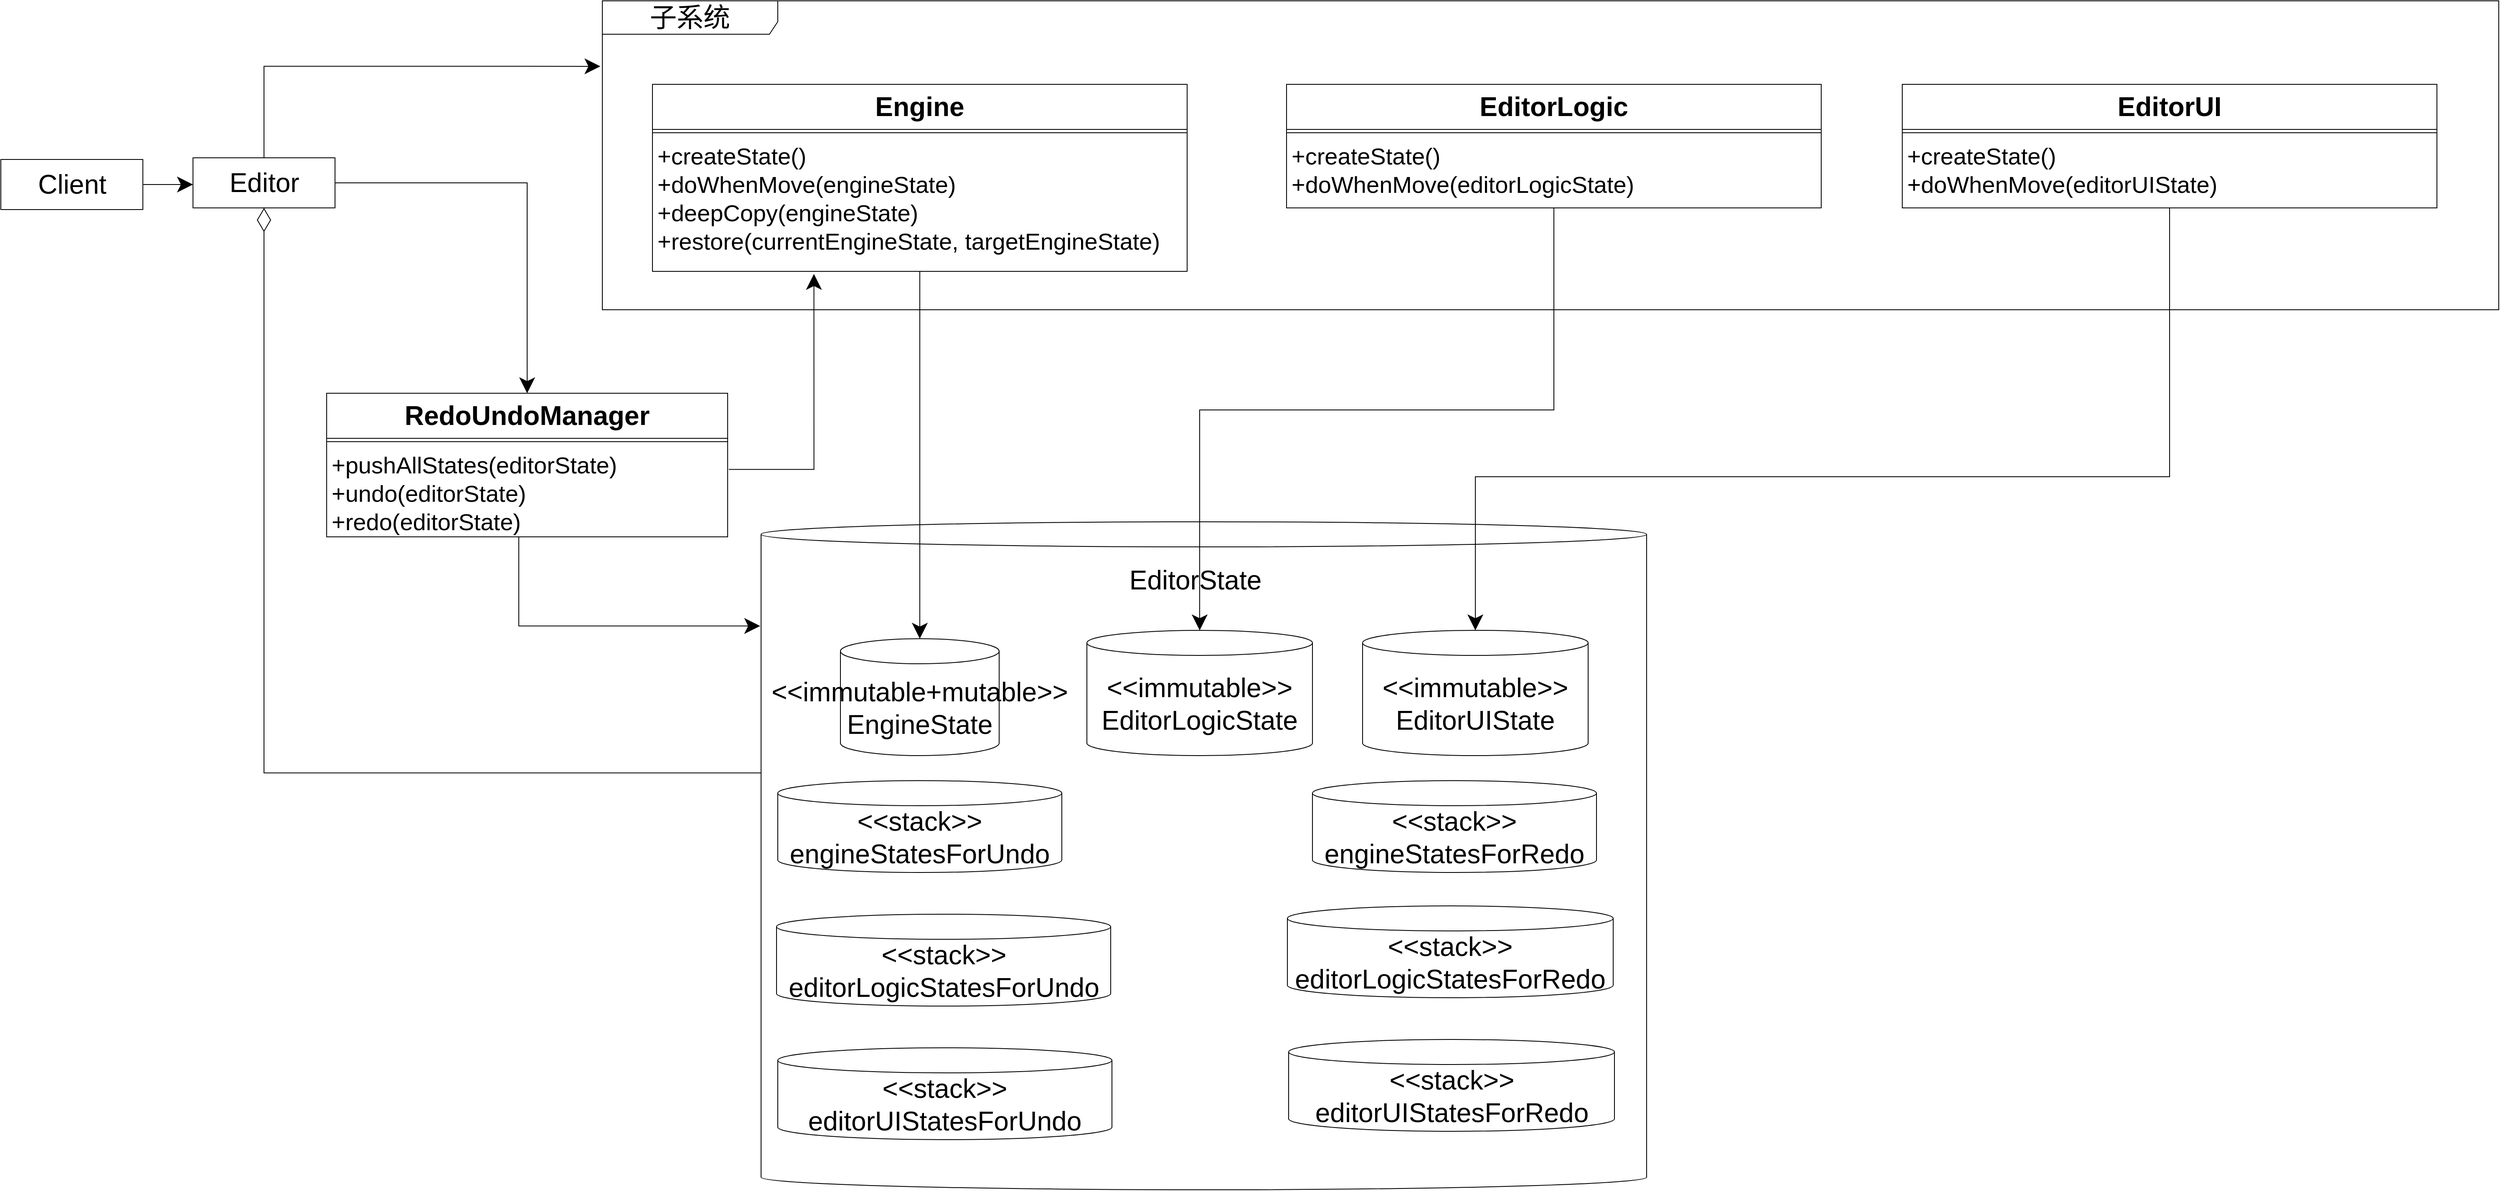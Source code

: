 <mxfile version="14.6.13" type="device"><diagram id="s9eSqb_BOawW_9Xoeaz8" name="第 1 页"><mxGraphModel dx="3987" dy="2434" grid="1" gridSize="10" guides="1" tooltips="1" connect="1" arrows="1" fold="1" page="1" pageScale="1" pageWidth="827" pageHeight="1169" math="0" shadow="0"><root><mxCell id="0"/><mxCell id="1" parent="0"/><mxCell id="5r_FkXxxbvr4db9L5hwZ-36" value="&lt;font style=&quot;font-size: 32px&quot;&gt;子系统&lt;/font&gt;" style="shape=umlFrame;whiteSpace=wrap;html=1;width=210;height=40;fontSize=32;" vertex="1" parent="1"><mxGeometry x="500" y="330" width="2270" height="370" as="geometry"/></mxCell><mxCell id="5r_FkXxxbvr4db9L5hwZ-1" value="" style="shape=cylinder3;whiteSpace=wrap;html=1;boundedLbl=1;backgroundOutline=1;size=15;" vertex="1" parent="1"><mxGeometry x="690" y="954" width="1060" height="800" as="geometry"/></mxCell><mxCell id="5r_FkXxxbvr4db9L5hwZ-2" value="" style="edgeStyle=orthogonalEdgeStyle;rounded=0;orthogonalLoop=1;jettySize=auto;html=1;endSize=16;startSize=16;" edge="1" parent="1" source="5r_FkXxxbvr4db9L5hwZ-3"><mxGeometry relative="1" as="geometry"><mxPoint x="10" y="550" as="targetPoint"/></mxGeometry></mxCell><mxCell id="5r_FkXxxbvr4db9L5hwZ-3" value="Client" style="html=1;fontSize=32;" vertex="1" parent="1"><mxGeometry x="-220" y="520.0" width="170" height="60" as="geometry"/></mxCell><mxCell id="5r_FkXxxbvr4db9L5hwZ-38" style="edgeStyle=orthogonalEdgeStyle;rounded=0;orthogonalLoop=1;jettySize=auto;html=1;entryX=0.302;entryY=1.019;entryDx=0;entryDy=0;entryPerimeter=0;startSize=16;endSize=16;exitX=1.003;exitY=0.266;exitDx=0;exitDy=0;exitPerimeter=0;" edge="1" parent="1" source="5r_FkXxxbvr4db9L5hwZ-6" target="5r_FkXxxbvr4db9L5hwZ-13"><mxGeometry relative="1" as="geometry"><Array as="points"><mxPoint x="753" y="891"/></Array></mxGeometry></mxCell><mxCell id="5r_FkXxxbvr4db9L5hwZ-39" style="edgeStyle=orthogonalEdgeStyle;rounded=0;orthogonalLoop=1;jettySize=auto;html=1;entryX=-0.001;entryY=0.156;entryDx=0;entryDy=0;entryPerimeter=0;startSize=16;endSize=16;" edge="1" parent="1" source="5r_FkXxxbvr4db9L5hwZ-4" target="5r_FkXxxbvr4db9L5hwZ-1"><mxGeometry relative="1" as="geometry"><Array as="points"><mxPoint x="400" y="1079"/></Array></mxGeometry></mxCell><mxCell id="5r_FkXxxbvr4db9L5hwZ-4" value="RedoUndoManager" style="swimlane;fontStyle=1;align=center;verticalAlign=top;childLayout=stackLayout;horizontal=1;startSize=54;horizontalStack=0;resizeParent=1;resizeParentMax=0;resizeLast=0;collapsible=1;marginBottom=0;fontSize=32;" vertex="1" parent="1"><mxGeometry x="170" y="800" width="480" height="172" as="geometry"/></mxCell><mxCell id="5r_FkXxxbvr4db9L5hwZ-5" value="" style="line;strokeWidth=1;fillColor=none;align=left;verticalAlign=middle;spacingTop=-1;spacingLeft=3;spacingRight=3;rotatable=0;labelPosition=right;points=[];portConstraint=eastwest;" vertex="1" parent="5r_FkXxxbvr4db9L5hwZ-4"><mxGeometry y="54" width="480" height="8" as="geometry"/></mxCell><mxCell id="5r_FkXxxbvr4db9L5hwZ-6" value="+pushAllStates(editorState)&#10;+undo(editorState)&#10;+redo(editorState)" style="text;strokeColor=none;fillColor=none;align=left;verticalAlign=top;spacingLeft=4;spacingRight=4;overflow=hidden;rotatable=0;points=[[0,0.5],[1,0.5]];portConstraint=eastwest;fontSize=28;" vertex="1" parent="5r_FkXxxbvr4db9L5hwZ-4"><mxGeometry y="62" width="480" height="110" as="geometry"/></mxCell><mxCell id="5r_FkXxxbvr4db9L5hwZ-7" value="&lt;font style=&quot;font-size: 32px&quot;&gt;&amp;lt;&amp;lt;immutable+mutable&amp;gt;&amp;gt;&lt;br&gt;EngineState&lt;/font&gt;" style="shape=cylinder3;whiteSpace=wrap;html=1;boundedLbl=1;backgroundOutline=1;size=15;" vertex="1" parent="1"><mxGeometry x="785" y="1094" width="190" height="140" as="geometry"/></mxCell><mxCell id="5r_FkXxxbvr4db9L5hwZ-8" style="edgeStyle=orthogonalEdgeStyle;rounded=0;orthogonalLoop=1;jettySize=auto;html=1;entryX=0;entryY=0.376;entryDx=0;entryDy=0;entryPerimeter=0;startSize=26;endSize=26;exitX=0.5;exitY=1;exitDx=0;exitDy=0;startArrow=diamondThin;startFill=0;endArrow=none;endFill=0;" edge="1" parent="1" source="5r_FkXxxbvr4db9L5hwZ-29" target="5r_FkXxxbvr4db9L5hwZ-1"><mxGeometry relative="1" as="geometry"><mxPoint x="768.6" y="760" as="sourcePoint"/><mxPoint x="480" y="-471.44" as="targetPoint"/></mxGeometry></mxCell><mxCell id="5r_FkXxxbvr4db9L5hwZ-9" value="&lt;font style=&quot;font-size: 32px&quot;&gt;&amp;lt;&amp;lt;immutable&amp;gt;&amp;gt;&lt;br&gt;EditorLogicState&lt;/font&gt;" style="shape=cylinder3;whiteSpace=wrap;html=1;boundedLbl=1;backgroundOutline=1;size=15;" vertex="1" parent="1"><mxGeometry x="1080" y="1084" width="270" height="150" as="geometry"/></mxCell><mxCell id="5r_FkXxxbvr4db9L5hwZ-10" value="&lt;font style=&quot;font-size: 32px&quot;&gt;&amp;lt;&amp;lt;immutable&amp;gt;&amp;gt;&lt;br&gt;EditorUIState&lt;/font&gt;" style="shape=cylinder3;whiteSpace=wrap;html=1;boundedLbl=1;backgroundOutline=1;size=15;" vertex="1" parent="1"><mxGeometry x="1410" y="1084" width="270" height="150" as="geometry"/></mxCell><mxCell id="5r_FkXxxbvr4db9L5hwZ-30" style="edgeStyle=orthogonalEdgeStyle;rounded=0;orthogonalLoop=1;jettySize=auto;html=1;entryX=0.5;entryY=0;entryDx=0;entryDy=0;entryPerimeter=0;endSize=16;startSize=16;" edge="1" parent="1" source="5r_FkXxxbvr4db9L5hwZ-11" target="5r_FkXxxbvr4db9L5hwZ-7"><mxGeometry relative="1" as="geometry"/></mxCell><mxCell id="5r_FkXxxbvr4db9L5hwZ-11" value="Engine" style="swimlane;fontStyle=1;align=center;verticalAlign=top;childLayout=stackLayout;horizontal=1;startSize=54;horizontalStack=0;resizeParent=1;resizeParentMax=0;resizeLast=0;collapsible=1;marginBottom=0;fontSize=32;" vertex="1" parent="1"><mxGeometry x="560" y="430" width="640" height="224" as="geometry"/></mxCell><mxCell id="5r_FkXxxbvr4db9L5hwZ-12" value="" style="line;strokeWidth=1;fillColor=none;align=left;verticalAlign=middle;spacingTop=-1;spacingLeft=3;spacingRight=3;rotatable=0;labelPosition=right;points=[];portConstraint=eastwest;" vertex="1" parent="5r_FkXxxbvr4db9L5hwZ-11"><mxGeometry y="54" width="640" height="8" as="geometry"/></mxCell><mxCell id="5r_FkXxxbvr4db9L5hwZ-13" value="+createState()&#10;+doWhenMove(engineState)&#10;+deepCopy(engineState)&#10;+restore(currentEngineState, targetEngineState)" style="text;strokeColor=none;fillColor=none;align=left;verticalAlign=top;spacingLeft=4;spacingRight=4;overflow=hidden;rotatable=0;points=[[0,0.5],[1,0.5]];portConstraint=eastwest;fontSize=28;" vertex="1" parent="5r_FkXxxbvr4db9L5hwZ-11"><mxGeometry y="62" width="640" height="162" as="geometry"/></mxCell><mxCell id="5r_FkXxxbvr4db9L5hwZ-31" style="edgeStyle=orthogonalEdgeStyle;rounded=0;orthogonalLoop=1;jettySize=auto;html=1;startSize=16;endSize=16;entryX=0.5;entryY=0;entryDx=0;entryDy=0;entryPerimeter=0;" edge="1" parent="1" source="5r_FkXxxbvr4db9L5hwZ-14" target="5r_FkXxxbvr4db9L5hwZ-9"><mxGeometry relative="1" as="geometry"><Array as="points"><mxPoint x="1639" y="820"/><mxPoint x="1215" y="820"/></Array></mxGeometry></mxCell><mxCell id="5r_FkXxxbvr4db9L5hwZ-14" value="EditorLogic" style="swimlane;fontStyle=1;align=center;verticalAlign=top;childLayout=stackLayout;horizontal=1;startSize=54;horizontalStack=0;resizeParent=1;resizeParentMax=0;resizeLast=0;collapsible=1;marginBottom=0;fontSize=32;" vertex="1" parent="1"><mxGeometry x="1319" y="430" width="640" height="148" as="geometry"/></mxCell><mxCell id="5r_FkXxxbvr4db9L5hwZ-15" value="" style="line;strokeWidth=1;fillColor=none;align=left;verticalAlign=middle;spacingTop=-1;spacingLeft=3;spacingRight=3;rotatable=0;labelPosition=right;points=[];portConstraint=eastwest;" vertex="1" parent="5r_FkXxxbvr4db9L5hwZ-14"><mxGeometry y="54" width="640" height="8" as="geometry"/></mxCell><mxCell id="5r_FkXxxbvr4db9L5hwZ-16" value="+createState()&#10;+doWhenMove(editorLogicState)&#10;" style="text;strokeColor=none;fillColor=none;align=left;verticalAlign=top;spacingLeft=4;spacingRight=4;overflow=hidden;rotatable=0;points=[[0,0.5],[1,0.5]];portConstraint=eastwest;fontSize=28;" vertex="1" parent="5r_FkXxxbvr4db9L5hwZ-14"><mxGeometry y="62" width="640" height="86" as="geometry"/></mxCell><mxCell id="5r_FkXxxbvr4db9L5hwZ-32" style="edgeStyle=orthogonalEdgeStyle;rounded=0;orthogonalLoop=1;jettySize=auto;html=1;startSize=16;endSize=16;entryX=0.5;entryY=0;entryDx=0;entryDy=0;entryPerimeter=0;" edge="1" parent="1" source="5r_FkXxxbvr4db9L5hwZ-17" target="5r_FkXxxbvr4db9L5hwZ-10"><mxGeometry relative="1" as="geometry"><Array as="points"><mxPoint x="2376" y="900"/><mxPoint x="1545" y="900"/></Array></mxGeometry></mxCell><mxCell id="5r_FkXxxbvr4db9L5hwZ-17" value="EditorUI" style="swimlane;fontStyle=1;align=center;verticalAlign=top;childLayout=stackLayout;horizontal=1;startSize=54;horizontalStack=0;resizeParent=1;resizeParentMax=0;resizeLast=0;collapsible=1;marginBottom=0;fontSize=32;" vertex="1" parent="1"><mxGeometry x="2056" y="430" width="640" height="148" as="geometry"/></mxCell><mxCell id="5r_FkXxxbvr4db9L5hwZ-18" value="" style="line;strokeWidth=1;fillColor=none;align=left;verticalAlign=middle;spacingTop=-1;spacingLeft=3;spacingRight=3;rotatable=0;labelPosition=right;points=[];portConstraint=eastwest;" vertex="1" parent="5r_FkXxxbvr4db9L5hwZ-17"><mxGeometry y="54" width="640" height="8" as="geometry"/></mxCell><mxCell id="5r_FkXxxbvr4db9L5hwZ-19" value="+createState()&#10;+doWhenMove(editorUIState)&#10;" style="text;strokeColor=none;fillColor=none;align=left;verticalAlign=top;spacingLeft=4;spacingRight=4;overflow=hidden;rotatable=0;points=[[0,0.5],[1,0.5]];portConstraint=eastwest;fontSize=28;" vertex="1" parent="5r_FkXxxbvr4db9L5hwZ-17"><mxGeometry y="62" width="640" height="86" as="geometry"/></mxCell><mxCell id="5r_FkXxxbvr4db9L5hwZ-20" value="&lt;font style=&quot;font-size: 32px&quot;&gt;EditorState&lt;/font&gt;" style="text;html=1;strokeColor=none;fillColor=none;align=center;verticalAlign=middle;whiteSpace=wrap;rounded=0;" vertex="1" parent="1"><mxGeometry x="1190" y="1004" width="40" height="40" as="geometry"/></mxCell><mxCell id="5r_FkXxxbvr4db9L5hwZ-21" value="&lt;span style=&quot;font-size: 32px ; text-align: left&quot;&gt;&amp;lt;&amp;lt;stack&amp;gt;&amp;gt;&lt;br&gt;engineStatesForUndo&lt;/span&gt;" style="shape=cylinder3;whiteSpace=wrap;html=1;boundedLbl=1;backgroundOutline=1;size=15;" vertex="1" parent="1"><mxGeometry x="710" y="1264" width="340" height="110" as="geometry"/></mxCell><mxCell id="5r_FkXxxbvr4db9L5hwZ-22" value="&lt;span style=&quot;font-size: 32px ; text-align: left&quot;&gt;&amp;lt;&amp;lt;stack&amp;gt;&amp;gt;&lt;br&gt;engineStatesForRedo&lt;/span&gt;" style="shape=cylinder3;whiteSpace=wrap;html=1;boundedLbl=1;backgroundOutline=1;size=15;" vertex="1" parent="1"><mxGeometry x="1350" y="1264" width="340" height="110" as="geometry"/></mxCell><mxCell id="5r_FkXxxbvr4db9L5hwZ-23" value="&lt;span style=&quot;font-size: 32px ; text-align: left&quot;&gt;&amp;lt;&amp;lt;stack&amp;gt;&amp;gt;&lt;br&gt;editorLogicStatesForUndo&lt;/span&gt;" style="shape=cylinder3;whiteSpace=wrap;html=1;boundedLbl=1;backgroundOutline=1;size=15;" vertex="1" parent="1"><mxGeometry x="708.5" y="1424" width="400" height="110" as="geometry"/></mxCell><mxCell id="5r_FkXxxbvr4db9L5hwZ-24" value="&lt;span style=&quot;font-size: 32px ; text-align: left&quot;&gt;&amp;lt;&amp;lt;stack&amp;gt;&amp;gt;&lt;br&gt;editorLogicStatesForRedo&lt;/span&gt;" style="shape=cylinder3;whiteSpace=wrap;html=1;boundedLbl=1;backgroundOutline=1;size=15;" vertex="1" parent="1"><mxGeometry x="1320" y="1414" width="390" height="110" as="geometry"/></mxCell><mxCell id="5r_FkXxxbvr4db9L5hwZ-25" value="&lt;span style=&quot;font-size: 32px ; text-align: left&quot;&gt;&amp;lt;&amp;lt;stack&amp;gt;&amp;gt;&lt;br&gt;editorUIStatesForUndo&lt;/span&gt;" style="shape=cylinder3;whiteSpace=wrap;html=1;boundedLbl=1;backgroundOutline=1;size=15;" vertex="1" parent="1"><mxGeometry x="710" y="1584" width="400" height="110" as="geometry"/></mxCell><mxCell id="5r_FkXxxbvr4db9L5hwZ-26" value="&lt;span style=&quot;font-size: 32px ; text-align: left&quot;&gt;&amp;lt;&amp;lt;stack&amp;gt;&amp;gt;&lt;br&gt;editorUIStatesForRedo&lt;/span&gt;" style="shape=cylinder3;whiteSpace=wrap;html=1;boundedLbl=1;backgroundOutline=1;size=15;" vertex="1" parent="1"><mxGeometry x="1321.5" y="1574" width="390" height="110" as="geometry"/></mxCell><mxCell id="5r_FkXxxbvr4db9L5hwZ-37" style="edgeStyle=orthogonalEdgeStyle;rounded=0;orthogonalLoop=1;jettySize=auto;html=1;entryX=-0.001;entryY=0.212;entryDx=0;entryDy=0;entryPerimeter=0;startSize=16;endSize=16;exitX=0.5;exitY=0;exitDx=0;exitDy=0;" edge="1" parent="1" source="5r_FkXxxbvr4db9L5hwZ-29" target="5r_FkXxxbvr4db9L5hwZ-36"><mxGeometry relative="1" as="geometry"/></mxCell><mxCell id="5r_FkXxxbvr4db9L5hwZ-40" style="edgeStyle=orthogonalEdgeStyle;rounded=0;orthogonalLoop=1;jettySize=auto;html=1;startSize=16;endSize=16;exitX=1;exitY=0.5;exitDx=0;exitDy=0;" edge="1" parent="1" source="5r_FkXxxbvr4db9L5hwZ-29" target="5r_FkXxxbvr4db9L5hwZ-4"><mxGeometry relative="1" as="geometry"/></mxCell><mxCell id="5r_FkXxxbvr4db9L5hwZ-29" value="Editor" style="html=1;fontSize=32;" vertex="1" parent="1"><mxGeometry x="10" y="518.0" width="170" height="60" as="geometry"/></mxCell></root></mxGraphModel></diagram></mxfile>